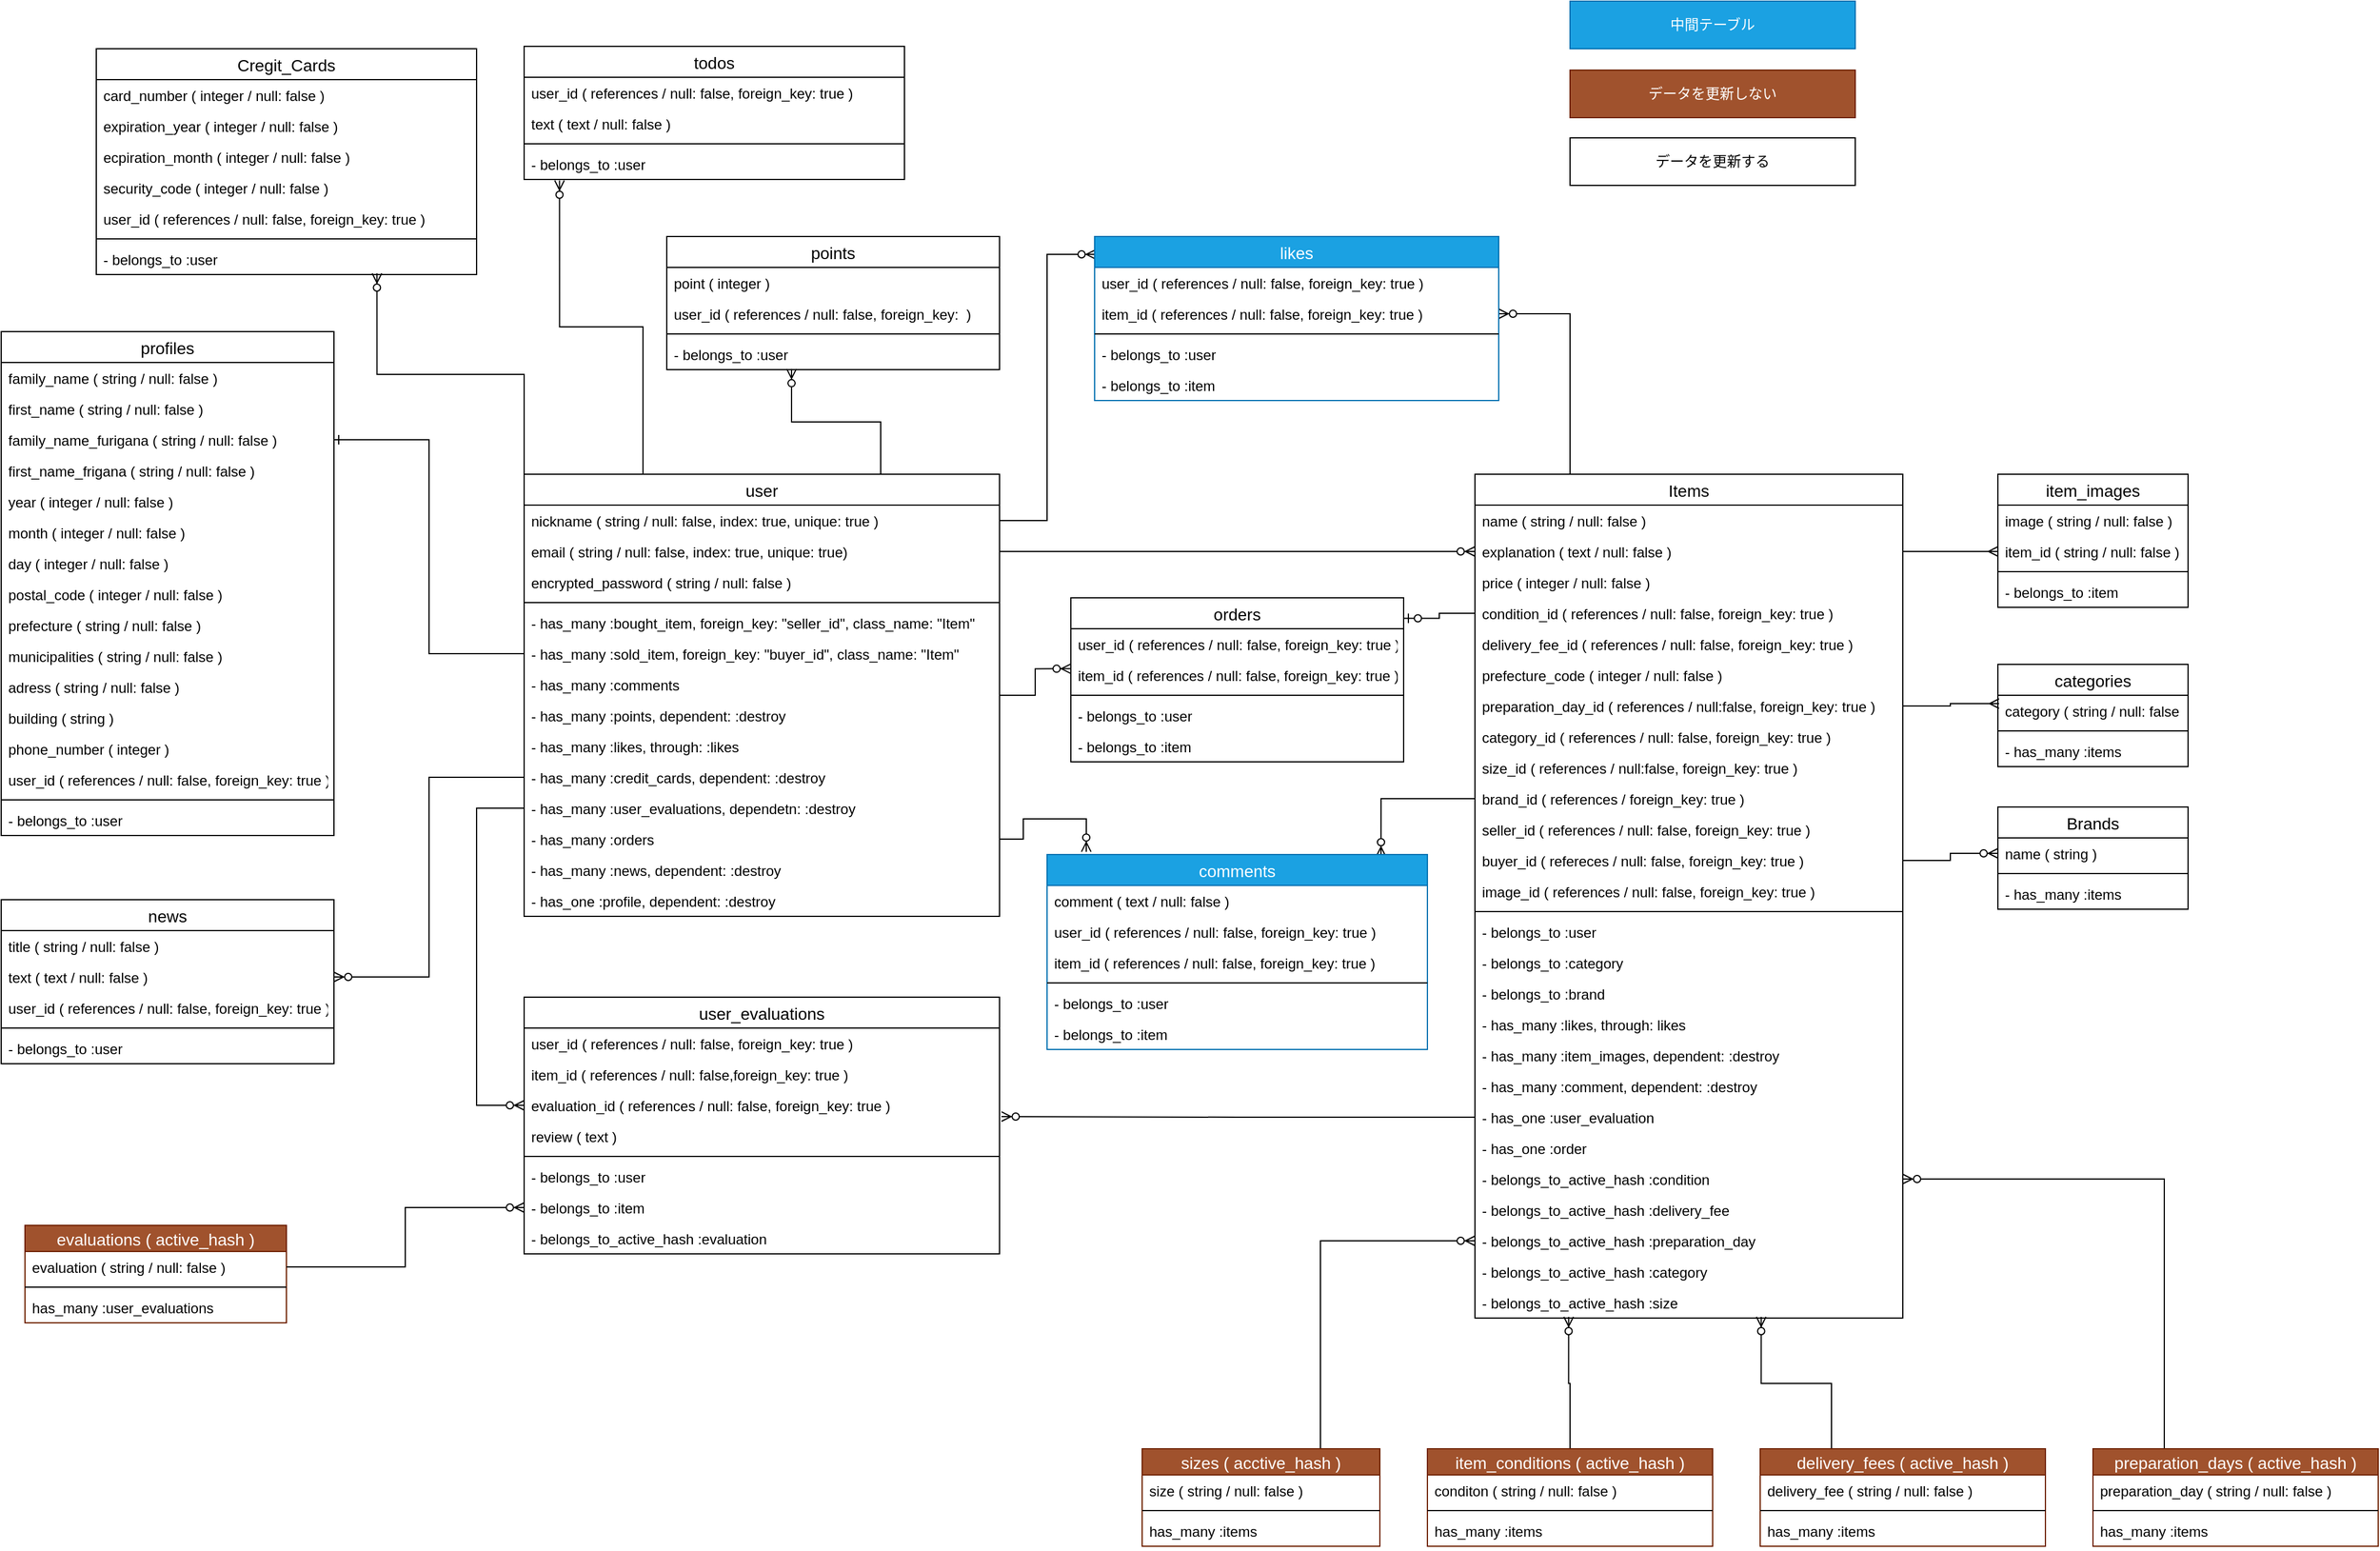 <mxfile version="13.6.0">
    <diagram id="6hGFLwfOUW9BJ-s0fimq" name="Page-1">
        <mxGraphModel dx="415" dy="515" grid="1" gridSize="10" guides="1" tooltips="1" connect="1" arrows="1" fold="1" page="1" pageScale="1" pageWidth="2336" pageHeight="1654" math="0" shadow="0">
            <root>
                <mxCell id="0"/>
                <mxCell id="1" parent="0"/>
                <mxCell id="382" style="edgeStyle=orthogonalEdgeStyle;rounded=0;orthogonalLoop=1;jettySize=auto;html=1;exitX=0.75;exitY=0;exitDx=0;exitDy=0;endArrow=ERzeroToMany;endFill=1;" parent="1" source="205" target="312" edge="1">
                    <mxGeometry relative="1" as="geometry">
                        <Array as="points">
                            <mxPoint x="1560" y="660"/>
                            <mxPoint x="1560" y="525"/>
                        </Array>
                    </mxGeometry>
                </mxCell>
                <mxCell id="372" style="edgeStyle=orthogonalEdgeStyle;rounded=0;orthogonalLoop=1;jettySize=auto;html=1;exitX=0.25;exitY=0;exitDx=0;exitDy=0;entryX=0.093;entryY=1.033;entryDx=0;entryDy=0;entryPerimeter=0;endArrow=ERzeroToMany;endFill=1;" parent="1" source="77" target="325" edge="1">
                    <mxGeometry relative="1" as="geometry"/>
                </mxCell>
                <mxCell id="374" style="edgeStyle=orthogonalEdgeStyle;rounded=0;orthogonalLoop=1;jettySize=auto;html=1;exitX=0.75;exitY=0;exitDx=0;exitDy=0;entryX=0.375;entryY=0.978;entryDx=0;entryDy=0;entryPerimeter=0;endArrow=ERzeroToMany;endFill=1;" parent="1" source="77" target="289" edge="1">
                    <mxGeometry relative="1" as="geometry"/>
                </mxCell>
                <mxCell id="376" style="edgeStyle=orthogonalEdgeStyle;rounded=0;orthogonalLoop=1;jettySize=auto;html=1;exitX=0;exitY=0;exitDx=0;exitDy=0;entryX=0.738;entryY=0.962;entryDx=0;entryDy=0;entryPerimeter=0;endArrow=ERzeroToMany;endFill=1;" parent="1" source="77" target="282" edge="1">
                    <mxGeometry relative="1" as="geometry"/>
                </mxCell>
                <mxCell id="387" style="edgeStyle=orthogonalEdgeStyle;rounded=0;orthogonalLoop=1;jettySize=auto;html=1;exitX=1;exitY=0.5;exitDx=0;exitDy=0;entryX=0;entryY=0.295;entryDx=0;entryDy=0;entryPerimeter=0;endArrow=ERzeroToMany;endFill=1;" parent="1" source="77" target="297" edge="1">
                    <mxGeometry relative="1" as="geometry"/>
                </mxCell>
                <mxCell id="368" style="edgeStyle=orthogonalEdgeStyle;rounded=0;orthogonalLoop=1;jettySize=auto;html=1;exitX=0;exitY=0.5;exitDx=0;exitDy=0;entryX=1;entryY=0.5;entryDx=0;entryDy=0;endArrow=ERone;endFill=0;" parent="1" source="249" target="269" edge="1">
                    <mxGeometry relative="1" as="geometry"/>
                </mxCell>
                <mxCell id="380" style="edgeStyle=orthogonalEdgeStyle;rounded=0;orthogonalLoop=1;jettySize=auto;html=1;exitX=1;exitY=0.5;exitDx=0;exitDy=0;entryX=0.003;entryY=0.109;entryDx=0;entryDy=0;entryPerimeter=0;endArrow=ERzeroToMany;endFill=1;" parent="1" source="243" target="172" edge="1">
                    <mxGeometry relative="1" as="geometry"/>
                </mxCell>
                <mxCell id="385" style="edgeStyle=orthogonalEdgeStyle;rounded=0;orthogonalLoop=1;jettySize=auto;html=1;exitX=1;exitY=0.5;exitDx=0;exitDy=0;entryX=0;entryY=0.5;entryDx=0;entryDy=0;endArrow=ERzeroToMany;endFill=1;" parent="1" source="244" target="339" edge="1">
                    <mxGeometry relative="1" as="geometry"/>
                </mxCell>
                <mxCell id="389" style="edgeStyle=orthogonalEdgeStyle;rounded=0;orthogonalLoop=1;jettySize=auto;html=1;exitX=0;exitY=0.5;exitDx=0;exitDy=0;entryX=1;entryY=0.125;entryDx=0;entryDy=0;entryPerimeter=0;endArrow=ERzeroToOne;endFill=1;" parent="1" source="346" target="139" edge="1">
                    <mxGeometry relative="1" as="geometry"/>
                </mxCell>
                <mxCell id="390" style="edgeStyle=orthogonalEdgeStyle;rounded=0;orthogonalLoop=1;jettySize=auto;html=1;exitX=1;exitY=0.5;exitDx=0;exitDy=0;entryX=0.103;entryY=-0.014;entryDx=0;entryDy=0;entryPerimeter=0;endArrow=ERzeroToMany;endFill=1;" parent="1" source="256" target="117" edge="1">
                    <mxGeometry relative="1" as="geometry">
                        <Array as="points">
                            <mxPoint x="1100" y="967"/>
                            <mxPoint x="1100" y="950"/>
                            <mxPoint x="1153" y="950"/>
                        </Array>
                    </mxGeometry>
                </mxCell>
                <mxCell id="393" style="edgeStyle=orthogonalEdgeStyle;rounded=0;orthogonalLoop=1;jettySize=auto;html=1;exitX=0;exitY=0.5;exitDx=0;exitDy=0;entryX=0.878;entryY=0.01;entryDx=0;entryDy=0;entryPerimeter=0;endArrow=ERzeroToMany;endFill=1;" parent="1" source="338" target="117" edge="1">
                    <mxGeometry relative="1" as="geometry"/>
                </mxCell>
                <mxCell id="394" style="edgeStyle=orthogonalEdgeStyle;rounded=0;orthogonalLoop=1;jettySize=auto;html=1;exitX=0;exitY=0.5;exitDx=0;exitDy=0;entryX=1.004;entryY=0.865;entryDx=0;entryDy=0;entryPerimeter=0;endArrow=ERzeroToMany;endFill=1;" parent="1" source="356" target="307" edge="1">
                    <mxGeometry relative="1" as="geometry"/>
                </mxCell>
                <mxCell id="395" style="edgeStyle=orthogonalEdgeStyle;rounded=0;orthogonalLoop=1;jettySize=auto;html=1;exitX=0;exitY=0.5;exitDx=0;exitDy=0;entryX=0;entryY=0.5;entryDx=0;entryDy=0;endArrow=ERzeroToMany;endFill=1;" parent="1" source="256" target="307" edge="1">
                    <mxGeometry relative="1" as="geometry">
                        <Array as="points">
                            <mxPoint x="640" y="941"/>
                            <mxPoint x="640" y="1191"/>
                        </Array>
                    </mxGeometry>
                </mxCell>
                <mxCell id="397" style="edgeStyle=orthogonalEdgeStyle;rounded=0;orthogonalLoop=1;jettySize=auto;html=1;exitX=0;exitY=0.5;exitDx=0;exitDy=0;entryX=1;entryY=0.5;entryDx=0;entryDy=0;endArrow=ERzeroToMany;endFill=1;" parent="1" source="253" target="320" edge="1">
                    <mxGeometry relative="1" as="geometry"/>
                </mxCell>
                <mxCell id="401" style="edgeStyle=orthogonalEdgeStyle;rounded=0;orthogonalLoop=1;jettySize=auto;html=1;exitX=1;exitY=0.5;exitDx=0;exitDy=0;entryX=0.006;entryY=0.269;entryDx=0;entryDy=0;entryPerimeter=0;endArrow=ERmany;endFill=0;" parent="1" source="340" target="299" edge="1">
                    <mxGeometry relative="1" as="geometry"/>
                </mxCell>
                <mxCell id="402" style="edgeStyle=orthogonalEdgeStyle;rounded=0;orthogonalLoop=1;jettySize=auto;html=1;exitX=1;exitY=0.5;exitDx=0;exitDy=0;entryX=0;entryY=0.5;entryDx=0;entryDy=0;endArrow=ERmany;endFill=0;" parent="1" source="339" target="329" edge="1">
                    <mxGeometry relative="1" as="geometry"/>
                </mxCell>
                <mxCell id="403" style="edgeStyle=orthogonalEdgeStyle;rounded=0;orthogonalLoop=1;jettySize=auto;html=1;exitX=1;exitY=0.5;exitDx=0;exitDy=0;entryX=0;entryY=0.5;entryDx=0;entryDy=0;endArrow=ERzeroToMany;endFill=1;" parent="1" source="341" target="315" edge="1">
                    <mxGeometry relative="1" as="geometry"/>
                </mxCell>
                <mxCell id="77" value="user" style="swimlane;fontStyle=0;childLayout=stackLayout;horizontal=1;startSize=26;horizontalStack=0;resizeParent=1;resizeParentMax=0;resizeLast=0;collapsible=1;marginBottom=0;align=center;fontSize=14;" parent="1" vertex="1">
                    <mxGeometry x="680" y="660" width="400" height="372" as="geometry"/>
                </mxCell>
                <mxCell id="243" value="nickname ( string / null: false, index: true, unique: true )" style="text;strokeColor=none;fillColor=none;spacingLeft=4;spacingRight=4;overflow=hidden;rotatable=0;points=[[0,0.5],[1,0.5]];portConstraint=eastwest;fontSize=12;" parent="77" vertex="1">
                    <mxGeometry y="26" width="400" height="26" as="geometry"/>
                </mxCell>
                <mxCell id="244" value="email ( string / null: false, index: true, unique: true)" style="text;strokeColor=none;fillColor=none;spacingLeft=4;spacingRight=4;overflow=hidden;rotatable=0;points=[[0,0.5],[1,0.5]];portConstraint=eastwest;fontSize=12;" parent="77" vertex="1">
                    <mxGeometry y="52" width="400" height="26" as="geometry"/>
                </mxCell>
                <mxCell id="245" value="encrypted_password ( string / null: false )" style="text;strokeColor=none;fillColor=none;spacingLeft=4;spacingRight=4;overflow=hidden;rotatable=0;points=[[0,0.5],[1,0.5]];portConstraint=eastwest;fontSize=12;" parent="77" vertex="1">
                    <mxGeometry y="78" width="400" height="26" as="geometry"/>
                </mxCell>
                <mxCell id="247" value="" style="line;strokeWidth=1;fillColor=none;align=left;verticalAlign=middle;spacingTop=-1;spacingLeft=3;spacingRight=3;rotatable=0;labelPosition=right;points=[];portConstraint=eastwest;fontSize=12;" parent="77" vertex="1">
                    <mxGeometry y="104" width="400" height="8" as="geometry"/>
                </mxCell>
                <mxCell id="248" value="- has_many :bought_item, foreign_key: &quot;seller_id&quot;, class_name: &quot;Item&quot;" style="text;strokeColor=none;fillColor=none;spacingLeft=4;spacingRight=4;overflow=hidden;rotatable=0;points=[[0,0.5],[1,0.5]];portConstraint=eastwest;fontSize=12;" parent="77" vertex="1">
                    <mxGeometry y="112" width="400" height="26" as="geometry"/>
                </mxCell>
                <mxCell id="249" value="- has_many :sold_item, foreign_key: &quot;buyer_id&quot;, class_name: &quot;Item&quot;" style="text;strokeColor=none;fillColor=none;spacingLeft=4;spacingRight=4;overflow=hidden;rotatable=0;points=[[0,0.5],[1,0.5]];portConstraint=eastwest;fontSize=12;" parent="77" vertex="1">
                    <mxGeometry y="138" width="400" height="26" as="geometry"/>
                </mxCell>
                <mxCell id="246" value="- has_many :comments" style="text;strokeColor=none;fillColor=none;spacingLeft=4;spacingRight=4;overflow=hidden;rotatable=0;points=[[0,0.5],[1,0.5]];portConstraint=eastwest;fontSize=12;" parent="77" vertex="1">
                    <mxGeometry y="164" width="400" height="26" as="geometry"/>
                </mxCell>
                <mxCell id="254" value="- has_many :points, dependent: :destroy" style="text;strokeColor=none;fillColor=none;spacingLeft=4;spacingRight=4;overflow=hidden;rotatable=0;points=[[0,0.5],[1,0.5]];portConstraint=eastwest;fontSize=12;" parent="77" vertex="1">
                    <mxGeometry y="190" width="400" height="26" as="geometry"/>
                </mxCell>
                <mxCell id="400" value="- has_many :likes, through: :likes&#10;" style="text;strokeColor=none;fillColor=none;spacingLeft=4;spacingRight=4;overflow=hidden;rotatable=0;points=[[0,0.5],[1,0.5]];portConstraint=eastwest;fontSize=12;" parent="77" vertex="1">
                    <mxGeometry y="216" width="400" height="26" as="geometry"/>
                </mxCell>
                <mxCell id="253" value="- has_many :credit_cards, dependent: :destroy" style="text;strokeColor=none;fillColor=none;spacingLeft=4;spacingRight=4;overflow=hidden;rotatable=0;points=[[0,0.5],[1,0.5]];portConstraint=eastwest;fontSize=12;" parent="77" vertex="1">
                    <mxGeometry y="242" width="400" height="26" as="geometry"/>
                </mxCell>
                <mxCell id="252" value="- has_many :user_evaluations, dependetn: :destroy" style="text;strokeColor=none;fillColor=none;spacingLeft=4;spacingRight=4;overflow=hidden;rotatable=0;points=[[0,0.5],[1,0.5]];portConstraint=eastwest;fontSize=12;" parent="77" vertex="1">
                    <mxGeometry y="268" width="400" height="26" as="geometry"/>
                </mxCell>
                <mxCell id="256" value="- has_many :orders" style="text;strokeColor=none;fillColor=none;spacingLeft=4;spacingRight=4;overflow=hidden;rotatable=0;points=[[0,0.5],[1,0.5]];portConstraint=eastwest;fontSize=12;" parent="77" vertex="1">
                    <mxGeometry y="294" width="400" height="26" as="geometry"/>
                </mxCell>
                <mxCell id="255" value="- has_many :news, dependent: :destroy" style="text;strokeColor=none;fillColor=none;spacingLeft=4;spacingRight=4;overflow=hidden;rotatable=0;points=[[0,0.5],[1,0.5]];portConstraint=eastwest;fontSize=12;" parent="77" vertex="1">
                    <mxGeometry y="320" width="400" height="26" as="geometry"/>
                </mxCell>
                <mxCell id="399" value="- has_one :profile, dependent: :destroy" style="text;strokeColor=none;fillColor=none;spacingLeft=4;spacingRight=4;overflow=hidden;rotatable=0;points=[[0,0.5],[1,0.5]];portConstraint=eastwest;fontSize=12;" parent="77" vertex="1">
                    <mxGeometry y="346" width="400" height="26" as="geometry"/>
                </mxCell>
                <mxCell id="128" value="points" style="swimlane;fontStyle=0;childLayout=stackLayout;horizontal=1;startSize=26;horizontalStack=0;resizeParent=1;resizeParentMax=0;resizeLast=0;collapsible=1;marginBottom=0;align=center;fontSize=14;" parent="1" vertex="1">
                    <mxGeometry x="800" y="460" width="280" height="112" as="geometry"/>
                </mxCell>
                <mxCell id="290" value="point ( integer )" style="text;strokeColor=none;fillColor=none;spacingLeft=4;spacingRight=4;overflow=hidden;rotatable=0;points=[[0,0.5],[1,0.5]];portConstraint=eastwest;fontSize=12;" parent="128" vertex="1">
                    <mxGeometry y="26" width="280" height="26" as="geometry"/>
                </mxCell>
                <mxCell id="291" value="user_id ( references / null: false, foreign_key:  )" style="text;strokeColor=none;fillColor=none;spacingLeft=4;spacingRight=4;overflow=hidden;rotatable=0;points=[[0,0.5],[1,0.5]];portConstraint=eastwest;fontSize=12;" parent="128" vertex="1">
                    <mxGeometry y="52" width="280" height="26" as="geometry"/>
                </mxCell>
                <mxCell id="292" value="" style="line;strokeWidth=1;fillColor=none;align=left;verticalAlign=middle;spacingTop=-1;spacingLeft=3;spacingRight=3;rotatable=0;labelPosition=right;points=[];portConstraint=eastwest;fontSize=12;" parent="128" vertex="1">
                    <mxGeometry y="78" width="280" height="8" as="geometry"/>
                </mxCell>
                <mxCell id="289" value="- belongs_to :user" style="text;strokeColor=none;fillColor=none;spacingLeft=4;spacingRight=4;overflow=hidden;rotatable=0;points=[[0,0.5],[1,0.5]];portConstraint=eastwest;fontSize=12;" parent="128" vertex="1">
                    <mxGeometry y="86" width="280" height="26" as="geometry"/>
                </mxCell>
                <mxCell id="216" value="todos" style="swimlane;fontStyle=0;childLayout=stackLayout;horizontal=1;startSize=26;horizontalStack=0;resizeParent=1;resizeParentMax=0;resizeLast=0;collapsible=1;marginBottom=0;align=center;fontSize=14;" parent="1" vertex="1">
                    <mxGeometry x="680" y="300" width="320" height="112" as="geometry"/>
                </mxCell>
                <mxCell id="323" value="user_id ( references / null: false, foreign_key: true )" style="text;strokeColor=none;fillColor=none;spacingLeft=4;spacingRight=4;overflow=hidden;rotatable=0;points=[[0,0.5],[1,0.5]];portConstraint=eastwest;fontSize=12;" parent="216" vertex="1">
                    <mxGeometry y="26" width="320" height="26" as="geometry"/>
                </mxCell>
                <mxCell id="324" value="text ( text / null: false )" style="text;strokeColor=none;fillColor=none;spacingLeft=4;spacingRight=4;overflow=hidden;rotatable=0;points=[[0,0.5],[1,0.5]];portConstraint=eastwest;fontSize=12;" parent="216" vertex="1">
                    <mxGeometry y="52" width="320" height="26" as="geometry"/>
                </mxCell>
                <mxCell id="326" value="" style="line;strokeWidth=1;fillColor=none;align=left;verticalAlign=middle;spacingTop=-1;spacingLeft=3;spacingRight=3;rotatable=0;labelPosition=right;points=[];portConstraint=eastwest;fontSize=12;" parent="216" vertex="1">
                    <mxGeometry y="78" width="320" height="8" as="geometry"/>
                </mxCell>
                <mxCell id="325" value="- belongs_to :user" style="text;strokeColor=none;fillColor=none;spacingLeft=4;spacingRight=4;overflow=hidden;rotatable=0;points=[[0,0.5],[1,0.5]];portConstraint=eastwest;fontSize=12;" parent="216" vertex="1">
                    <mxGeometry y="86" width="320" height="26" as="geometry"/>
                </mxCell>
                <mxCell id="106" value="Cregit_Cards" style="swimlane;fontStyle=0;childLayout=stackLayout;horizontal=1;startSize=26;horizontalStack=0;resizeParent=1;resizeParentMax=0;resizeLast=0;collapsible=1;marginBottom=0;align=center;fontSize=14;" parent="1" vertex="1">
                    <mxGeometry x="320" y="302" width="320" height="190" as="geometry"/>
                </mxCell>
                <mxCell id="279" value="card_number ( integer / null: false )" style="text;strokeColor=none;fillColor=none;spacingLeft=4;spacingRight=4;overflow=hidden;rotatable=0;points=[[0,0.5],[1,0.5]];portConstraint=eastwest;fontSize=12;" parent="106" vertex="1">
                    <mxGeometry y="26" width="320" height="26" as="geometry"/>
                </mxCell>
                <mxCell id="277" value="expiration_year ( integer / null: false )" style="text;strokeColor=none;fillColor=none;spacingLeft=4;spacingRight=4;overflow=hidden;rotatable=0;points=[[0,0.5],[1,0.5]];portConstraint=eastwest;fontSize=12;" parent="106" vertex="1">
                    <mxGeometry y="52" width="320" height="26" as="geometry"/>
                </mxCell>
                <mxCell id="280" value="ecpiration_month ( integer / null: false )" style="text;strokeColor=none;fillColor=none;spacingLeft=4;spacingRight=4;overflow=hidden;rotatable=0;points=[[0,0.5],[1,0.5]];portConstraint=eastwest;fontSize=12;" parent="106" vertex="1">
                    <mxGeometry y="78" width="320" height="26" as="geometry"/>
                </mxCell>
                <mxCell id="278" value="security_code ( integer / null: false )" style="text;strokeColor=none;fillColor=none;spacingLeft=4;spacingRight=4;overflow=hidden;rotatable=0;points=[[0,0.5],[1,0.5]];portConstraint=eastwest;fontSize=12;" parent="106" vertex="1">
                    <mxGeometry y="104" width="320" height="26" as="geometry"/>
                </mxCell>
                <mxCell id="276" value="user_id ( references / null: false, foreign_key: true )" style="text;strokeColor=none;fillColor=none;spacingLeft=4;spacingRight=4;overflow=hidden;rotatable=0;points=[[0,0.5],[1,0.5]];portConstraint=eastwest;fontSize=12;" parent="106" vertex="1">
                    <mxGeometry y="130" width="320" height="26" as="geometry"/>
                </mxCell>
                <mxCell id="281" value="" style="line;strokeWidth=1;fillColor=none;align=left;verticalAlign=middle;spacingTop=-1;spacingLeft=3;spacingRight=3;rotatable=0;labelPosition=right;points=[];portConstraint=eastwest;fontSize=12;" parent="106" vertex="1">
                    <mxGeometry y="156" width="320" height="8" as="geometry"/>
                </mxCell>
                <mxCell id="282" value="- belongs_to :user" style="text;strokeColor=none;fillColor=none;spacingLeft=4;spacingRight=4;overflow=hidden;rotatable=0;points=[[0,0.5],[1,0.5]];portConstraint=eastwest;fontSize=12;" parent="106" vertex="1">
                    <mxGeometry y="164" width="320" height="26" as="geometry"/>
                </mxCell>
                <mxCell id="172" value="likes" style="swimlane;fontStyle=0;childLayout=stackLayout;horizontal=1;startSize=26;horizontalStack=0;resizeParent=1;resizeParentMax=0;resizeLast=0;collapsible=1;marginBottom=0;align=center;fontSize=14;fillColor=#1ba1e2;strokeColor=#006EAF;fontColor=#ffffff;" parent="1" vertex="1">
                    <mxGeometry x="1160" y="460" width="340" height="138" as="geometry"/>
                </mxCell>
                <mxCell id="310" value="user_id ( references / null: false, foreign_key: true )" style="text;strokeColor=none;fillColor=none;spacingLeft=4;spacingRight=4;overflow=hidden;rotatable=0;points=[[0,0.5],[1,0.5]];portConstraint=eastwest;fontSize=12;" parent="172" vertex="1">
                    <mxGeometry y="26" width="340" height="26" as="geometry"/>
                </mxCell>
                <mxCell id="312" value="item_id ( references / null: false, foreign_key: true )" style="text;strokeColor=none;fillColor=none;spacingLeft=4;spacingRight=4;overflow=hidden;rotatable=0;points=[[0,0.5],[1,0.5]];portConstraint=eastwest;fontSize=12;" parent="172" vertex="1">
                    <mxGeometry y="52" width="340" height="26" as="geometry"/>
                </mxCell>
                <mxCell id="314" value="" style="line;strokeWidth=1;fillColor=none;align=left;verticalAlign=middle;spacingTop=-1;spacingLeft=3;spacingRight=3;rotatable=0;labelPosition=right;points=[];portConstraint=eastwest;fontSize=12;" parent="172" vertex="1">
                    <mxGeometry y="78" width="340" height="8" as="geometry"/>
                </mxCell>
                <mxCell id="313" value="- belongs_to :user" style="text;strokeColor=none;fillColor=none;spacingLeft=4;spacingRight=4;overflow=hidden;rotatable=0;points=[[0,0.5],[1,0.5]];portConstraint=eastwest;fontSize=12;" parent="172" vertex="1">
                    <mxGeometry y="86" width="340" height="26" as="geometry"/>
                </mxCell>
                <mxCell id="311" value="- belongs_to :item" style="text;strokeColor=none;fillColor=none;spacingLeft=4;spacingRight=4;overflow=hidden;rotatable=0;points=[[0,0.5],[1,0.5]];portConstraint=eastwest;fontSize=12;" parent="172" vertex="1">
                    <mxGeometry y="112" width="340" height="26" as="geometry"/>
                </mxCell>
                <mxCell id="95" value="profiles" style="swimlane;fontStyle=0;childLayout=stackLayout;horizontal=1;startSize=26;horizontalStack=0;resizeParent=1;resizeParentMax=0;resizeLast=0;collapsible=1;marginBottom=0;align=center;fontSize=14;" parent="1" vertex="1">
                    <mxGeometry x="240" y="540" width="280" height="424" as="geometry"/>
                </mxCell>
                <mxCell id="263" value="family_name ( string / null: false )" style="text;strokeColor=none;fillColor=none;spacingLeft=4;spacingRight=4;overflow=hidden;rotatable=0;points=[[0,0.5],[1,0.5]];portConstraint=eastwest;fontSize=12;" parent="95" vertex="1">
                    <mxGeometry y="26" width="280" height="26" as="geometry"/>
                </mxCell>
                <mxCell id="270" value="first_name ( string / null: false )" style="text;strokeColor=none;fillColor=none;spacingLeft=4;spacingRight=4;overflow=hidden;rotatable=0;points=[[0,0.5],[1,0.5]];portConstraint=eastwest;fontSize=12;" parent="95" vertex="1">
                    <mxGeometry y="52" width="280" height="26" as="geometry"/>
                </mxCell>
                <mxCell id="269" value="family_name_furigana ( string / null: false )" style="text;strokeColor=none;fillColor=none;spacingLeft=4;spacingRight=4;overflow=hidden;rotatable=0;points=[[0,0.5],[1,0.5]];portConstraint=eastwest;fontSize=12;" parent="95" vertex="1">
                    <mxGeometry y="78" width="280" height="26" as="geometry"/>
                </mxCell>
                <mxCell id="268" value="first_name_frigana ( string / null: false )" style="text;strokeColor=none;fillColor=none;spacingLeft=4;spacingRight=4;overflow=hidden;rotatable=0;points=[[0,0.5],[1,0.5]];portConstraint=eastwest;fontSize=12;" parent="95" vertex="1">
                    <mxGeometry y="104" width="280" height="26" as="geometry"/>
                </mxCell>
                <mxCell id="267" value="year ( integer / null: false )" style="text;strokeColor=none;fillColor=none;spacingLeft=4;spacingRight=4;overflow=hidden;rotatable=0;points=[[0,0.5],[1,0.5]];portConstraint=eastwest;fontSize=12;" parent="95" vertex="1">
                    <mxGeometry y="130" width="280" height="26" as="geometry"/>
                </mxCell>
                <mxCell id="266" value="month ( integer / null: false )" style="text;strokeColor=none;fillColor=none;spacingLeft=4;spacingRight=4;overflow=hidden;rotatable=0;points=[[0,0.5],[1,0.5]];portConstraint=eastwest;fontSize=12;" parent="95" vertex="1">
                    <mxGeometry y="156" width="280" height="26" as="geometry"/>
                </mxCell>
                <mxCell id="265" value="day ( integer / null: false )" style="text;strokeColor=none;fillColor=none;spacingLeft=4;spacingRight=4;overflow=hidden;rotatable=0;points=[[0,0.5],[1,0.5]];portConstraint=eastwest;fontSize=12;" parent="95" vertex="1">
                    <mxGeometry y="182" width="280" height="26" as="geometry"/>
                </mxCell>
                <mxCell id="264" value="postal_code ( integer / null: false )" style="text;strokeColor=none;fillColor=none;spacingLeft=4;spacingRight=4;overflow=hidden;rotatable=0;points=[[0,0.5],[1,0.5]];portConstraint=eastwest;fontSize=12;" parent="95" vertex="1">
                    <mxGeometry y="208" width="280" height="26" as="geometry"/>
                </mxCell>
                <mxCell id="262" value="prefecture ( string / null: false )" style="text;strokeColor=none;fillColor=none;spacingLeft=4;spacingRight=4;overflow=hidden;rotatable=0;points=[[0,0.5],[1,0.5]];portConstraint=eastwest;fontSize=12;" parent="95" vertex="1">
                    <mxGeometry y="234" width="280" height="26" as="geometry"/>
                </mxCell>
                <mxCell id="261" value="municipalities ( string / null: false )" style="text;strokeColor=none;fillColor=none;spacingLeft=4;spacingRight=4;overflow=hidden;rotatable=0;points=[[0,0.5],[1,0.5]];portConstraint=eastwest;fontSize=12;" parent="95" vertex="1">
                    <mxGeometry y="260" width="280" height="26" as="geometry"/>
                </mxCell>
                <mxCell id="260" value="adress ( string / null: false )" style="text;strokeColor=none;fillColor=none;spacingLeft=4;spacingRight=4;overflow=hidden;rotatable=0;points=[[0,0.5],[1,0.5]];portConstraint=eastwest;fontSize=12;" parent="95" vertex="1">
                    <mxGeometry y="286" width="280" height="26" as="geometry"/>
                </mxCell>
                <mxCell id="259" value="building ( string )" style="text;strokeColor=none;fillColor=none;spacingLeft=4;spacingRight=4;overflow=hidden;rotatable=0;points=[[0,0.5],[1,0.5]];portConstraint=eastwest;fontSize=12;" parent="95" vertex="1">
                    <mxGeometry y="312" width="280" height="26" as="geometry"/>
                </mxCell>
                <mxCell id="258" value="phone_number ( integer )" style="text;strokeColor=none;fillColor=none;spacingLeft=4;spacingRight=4;overflow=hidden;rotatable=0;points=[[0,0.5],[1,0.5]];portConstraint=eastwest;fontSize=12;" parent="95" vertex="1">
                    <mxGeometry y="338" width="280" height="26" as="geometry"/>
                </mxCell>
                <mxCell id="271" value="user_id ( references / null: false, foreign_key: true )" style="text;strokeColor=none;fillColor=none;spacingLeft=4;spacingRight=4;overflow=hidden;rotatable=0;points=[[0,0.5],[1,0.5]];portConstraint=eastwest;fontSize=12;" parent="95" vertex="1">
                    <mxGeometry y="364" width="280" height="26" as="geometry"/>
                </mxCell>
                <mxCell id="273" value="" style="line;strokeWidth=1;fillColor=none;align=left;verticalAlign=middle;spacingTop=-1;spacingLeft=3;spacingRight=3;rotatable=0;labelPosition=right;points=[];portConstraint=eastwest;fontSize=12;" parent="95" vertex="1">
                    <mxGeometry y="390" width="280" height="8" as="geometry"/>
                </mxCell>
                <mxCell id="274" value="- belongs_to :user" style="text;strokeColor=none;fillColor=none;spacingLeft=4;spacingRight=4;overflow=hidden;rotatable=0;points=[[0,0.5],[1,0.5]];portConstraint=eastwest;fontSize=12;" parent="95" vertex="1">
                    <mxGeometry y="398" width="280" height="26" as="geometry"/>
                </mxCell>
                <mxCell id="227" value="item_images" style="swimlane;fontStyle=0;childLayout=stackLayout;horizontal=1;startSize=26;horizontalStack=0;resizeParent=1;resizeParentMax=0;resizeLast=0;collapsible=1;marginBottom=0;align=center;fontSize=14;" parent="1" vertex="1">
                    <mxGeometry x="1920" y="660" width="160" height="112" as="geometry"/>
                </mxCell>
                <mxCell id="328" value="image ( string / null: false )" style="text;strokeColor=none;fillColor=none;spacingLeft=4;spacingRight=4;overflow=hidden;rotatable=0;points=[[0,0.5],[1,0.5]];portConstraint=eastwest;fontSize=12;" parent="227" vertex="1">
                    <mxGeometry y="26" width="160" height="26" as="geometry"/>
                </mxCell>
                <mxCell id="329" value="item_id ( string / null: false )" style="text;strokeColor=none;fillColor=none;spacingLeft=4;spacingRight=4;overflow=hidden;rotatable=0;points=[[0,0.5],[1,0.5]];portConstraint=eastwest;fontSize=12;" parent="227" vertex="1">
                    <mxGeometry y="52" width="160" height="26" as="geometry"/>
                </mxCell>
                <mxCell id="330" value="" style="line;strokeWidth=1;fillColor=none;align=left;verticalAlign=middle;spacingTop=-1;spacingLeft=3;spacingRight=3;rotatable=0;labelPosition=right;points=[];portConstraint=eastwest;fontSize=12;" parent="227" vertex="1">
                    <mxGeometry y="78" width="160" height="8" as="geometry"/>
                </mxCell>
                <mxCell id="327" value="- belongs_to :item" style="text;strokeColor=none;fillColor=none;spacingLeft=4;spacingRight=4;overflow=hidden;rotatable=0;points=[[0,0.5],[1,0.5]];portConstraint=eastwest;fontSize=12;" parent="227" vertex="1">
                    <mxGeometry y="86" width="160" height="26" as="geometry"/>
                </mxCell>
                <mxCell id="205" value="Items" style="swimlane;fontStyle=0;childLayout=stackLayout;horizontal=1;startSize=26;horizontalStack=0;resizeParent=1;resizeParentMax=0;resizeLast=0;collapsible=1;marginBottom=0;align=center;fontSize=14;swimlaneFillColor=none;" parent="1" vertex="1">
                    <mxGeometry x="1480" y="660" width="360" height="710" as="geometry"/>
                </mxCell>
                <mxCell id="331" value="name ( string / null: false )" style="text;strokeColor=none;fillColor=none;spacingLeft=4;spacingRight=4;overflow=hidden;rotatable=0;points=[[0,0.5],[1,0.5]];portConstraint=eastwest;fontSize=12;" parent="205" vertex="1">
                    <mxGeometry y="26" width="360" height="26" as="geometry"/>
                </mxCell>
                <mxCell id="339" value="explanation ( text / null: false )" style="text;strokeColor=none;fillColor=none;spacingLeft=4;spacingRight=4;overflow=hidden;rotatable=0;points=[[0,0.5],[1,0.5]];portConstraint=eastwest;fontSize=12;" parent="205" vertex="1">
                    <mxGeometry y="52" width="360" height="26" as="geometry"/>
                </mxCell>
                <mxCell id="342" value="price ( integer / null: false )" style="text;strokeColor=none;fillColor=none;spacingLeft=4;spacingRight=4;overflow=hidden;rotatable=0;points=[[0,0.5],[1,0.5]];portConstraint=eastwest;fontSize=12;" parent="205" vertex="1">
                    <mxGeometry y="78" width="360" height="26" as="geometry"/>
                </mxCell>
                <mxCell id="346" value="condition_id ( references / null: false, foreign_key: true )" style="text;strokeColor=none;fillColor=none;spacingLeft=4;spacingRight=4;overflow=hidden;rotatable=0;points=[[0,0.5],[1,0.5]];portConstraint=eastwest;fontSize=12;" parent="205" vertex="1">
                    <mxGeometry y="104" width="360" height="26" as="geometry"/>
                </mxCell>
                <mxCell id="337" value="delivery_fee_id ( references / null: false, foreign_key: true )" style="text;strokeColor=none;fillColor=none;spacingLeft=4;spacingRight=4;overflow=hidden;rotatable=0;points=[[0,0.5],[1,0.5]];portConstraint=eastwest;fontSize=12;" parent="205" vertex="1">
                    <mxGeometry y="130" width="360" height="26" as="geometry"/>
                </mxCell>
                <mxCell id="345" value="prefecture_code ( integer / null: false )" style="text;strokeColor=none;fillColor=none;spacingLeft=4;spacingRight=4;overflow=hidden;rotatable=0;points=[[0,0.5],[1,0.5]];portConstraint=eastwest;fontSize=12;" parent="205" vertex="1">
                    <mxGeometry y="156" width="360" height="26" as="geometry"/>
                </mxCell>
                <mxCell id="340" value="preparation_day_id ( references / null:false, foreign_key: true )" style="text;strokeColor=none;fillColor=none;spacingLeft=4;spacingRight=4;overflow=hidden;rotatable=0;points=[[0,0.5],[1,0.5]];portConstraint=eastwest;fontSize=12;" parent="205" vertex="1">
                    <mxGeometry y="182" width="360" height="26" as="geometry"/>
                </mxCell>
                <mxCell id="344" value="category_id ( references / null: false, foreign_key: true )" style="text;strokeColor=none;fillColor=none;spacingLeft=4;spacingRight=4;overflow=hidden;rotatable=0;points=[[0,0.5],[1,0.5]];portConstraint=eastwest;fontSize=12;" parent="205" vertex="1">
                    <mxGeometry y="208" width="360" height="26" as="geometry"/>
                </mxCell>
                <mxCell id="343" value="size_id ( references / null:false, foreign_key: true )" style="text;strokeColor=none;fillColor=none;spacingLeft=4;spacingRight=4;overflow=hidden;rotatable=0;points=[[0,0.5],[1,0.5]];portConstraint=eastwest;fontSize=12;" parent="205" vertex="1">
                    <mxGeometry y="234" width="360" height="26" as="geometry"/>
                </mxCell>
                <mxCell id="338" value="brand_id ( references / foreign_key: true )" style="text;strokeColor=none;fillColor=none;spacingLeft=4;spacingRight=4;overflow=hidden;rotatable=0;points=[[0,0.5],[1,0.5]];portConstraint=eastwest;fontSize=12;" parent="205" vertex="1">
                    <mxGeometry y="260" width="360" height="26" as="geometry"/>
                </mxCell>
                <mxCell id="335" value="seller_id ( references / null: false, foreign_key: true )" style="text;strokeColor=none;fillColor=none;spacingLeft=4;spacingRight=4;overflow=hidden;rotatable=0;points=[[0,0.5],[1,0.5]];portConstraint=eastwest;fontSize=12;" parent="205" vertex="1">
                    <mxGeometry y="286" width="360" height="26" as="geometry"/>
                </mxCell>
                <mxCell id="341" value="buyer_id ( refereces / null: false, foreign_key: true )" style="text;strokeColor=none;fillColor=none;spacingLeft=4;spacingRight=4;overflow=hidden;rotatable=0;points=[[0,0.5],[1,0.5]];portConstraint=eastwest;fontSize=12;" parent="205" vertex="1">
                    <mxGeometry y="312" width="360" height="26" as="geometry"/>
                </mxCell>
                <mxCell id="333" value="image_id ( references / null: false, foreign_key: true )" style="text;strokeColor=none;fillColor=none;spacingLeft=4;spacingRight=4;overflow=hidden;rotatable=0;points=[[0,0.5],[1,0.5]];portConstraint=eastwest;fontSize=12;" parent="205" vertex="1">
                    <mxGeometry y="338" width="360" height="26" as="geometry"/>
                </mxCell>
                <mxCell id="347" value="" style="line;strokeWidth=1;fillColor=none;align=left;verticalAlign=middle;spacingTop=-1;spacingLeft=3;spacingRight=3;rotatable=0;labelPosition=right;points=[];portConstraint=eastwest;fontSize=12;" parent="205" vertex="1">
                    <mxGeometry y="364" width="360" height="8" as="geometry"/>
                </mxCell>
                <mxCell id="336" value="- belongs_to :user" style="text;strokeColor=none;fillColor=none;spacingLeft=4;spacingRight=4;overflow=hidden;rotatable=0;points=[[0,0.5],[1,0.5]];portConstraint=eastwest;fontSize=12;" parent="205" vertex="1">
                    <mxGeometry y="372" width="360" height="26" as="geometry"/>
                </mxCell>
                <mxCell id="352" value="- belongs_to :category" style="text;strokeColor=none;fillColor=none;spacingLeft=4;spacingRight=4;overflow=hidden;rotatable=0;points=[[0,0.5],[1,0.5]];portConstraint=eastwest;fontSize=12;" parent="205" vertex="1">
                    <mxGeometry y="398" width="360" height="26" as="geometry"/>
                </mxCell>
                <mxCell id="354" value="- belongs_to :brand" style="text;strokeColor=none;fillColor=none;spacingLeft=4;spacingRight=4;overflow=hidden;rotatable=0;points=[[0,0.5],[1,0.5]];portConstraint=eastwest;fontSize=12;" parent="205" vertex="1">
                    <mxGeometry y="424" width="360" height="26" as="geometry"/>
                </mxCell>
                <mxCell id="353" value="- has_many :likes, through: likes" style="text;strokeColor=none;fillColor=none;spacingLeft=4;spacingRight=4;overflow=hidden;rotatable=0;points=[[0,0.5],[1,0.5]];portConstraint=eastwest;fontSize=12;" parent="205" vertex="1">
                    <mxGeometry y="450" width="360" height="26" as="geometry"/>
                </mxCell>
                <mxCell id="351" value="- has_many :item_images, dependent: :destroy" style="text;strokeColor=none;fillColor=none;spacingLeft=4;spacingRight=4;overflow=hidden;rotatable=0;points=[[0,0.5],[1,0.5]];portConstraint=eastwest;fontSize=12;" parent="205" vertex="1">
                    <mxGeometry y="476" width="360" height="26" as="geometry"/>
                </mxCell>
                <mxCell id="355" value="- has_many :comment, dependent: :destroy" style="text;strokeColor=none;fillColor=none;spacingLeft=4;spacingRight=4;overflow=hidden;rotatable=0;points=[[0,0.5],[1,0.5]];portConstraint=eastwest;fontSize=12;" parent="205" vertex="1">
                    <mxGeometry y="502" width="360" height="26" as="geometry"/>
                </mxCell>
                <mxCell id="356" value="- has_one :user_evaluation" style="text;strokeColor=none;fillColor=none;spacingLeft=4;spacingRight=4;overflow=hidden;rotatable=0;points=[[0,0.5],[1,0.5]];portConstraint=eastwest;fontSize=12;" parent="205" vertex="1">
                    <mxGeometry y="528" width="360" height="26" as="geometry"/>
                </mxCell>
                <mxCell id="404" value="- has_one :order" style="text;strokeColor=none;fillColor=none;spacingLeft=4;spacingRight=4;overflow=hidden;rotatable=0;points=[[0,0.5],[1,0.5]];portConstraint=eastwest;fontSize=12;" parent="205" vertex="1">
                    <mxGeometry y="554" width="360" height="26" as="geometry"/>
                </mxCell>
                <mxCell id="332" value="- belongs_to_active_hash :condition " style="text;strokeColor=none;fillColor=none;spacingLeft=4;spacingRight=4;overflow=hidden;rotatable=0;points=[[0,0.5],[1,0.5]];portConstraint=eastwest;fontSize=12;" parent="205" vertex="1">
                    <mxGeometry y="580" width="360" height="26" as="geometry"/>
                </mxCell>
                <mxCell id="358" value="- belongs_to_active_hash :delivery_fee" style="text;strokeColor=none;fillColor=none;spacingLeft=4;spacingRight=4;overflow=hidden;rotatable=0;points=[[0,0.5],[1,0.5]];portConstraint=eastwest;fontSize=12;" parent="205" vertex="1">
                    <mxGeometry y="606" width="360" height="26" as="geometry"/>
                </mxCell>
                <mxCell id="360" value="- belongs_to_active_hash :preparation_day" style="text;strokeColor=none;fillColor=none;spacingLeft=4;spacingRight=4;overflow=hidden;rotatable=0;points=[[0,0.5],[1,0.5]];portConstraint=eastwest;fontSize=12;" parent="205" vertex="1">
                    <mxGeometry y="632" width="360" height="26" as="geometry"/>
                </mxCell>
                <mxCell id="359" value="- belongs_to_active_hash :category" style="text;strokeColor=none;fillColor=none;spacingLeft=4;spacingRight=4;overflow=hidden;rotatable=0;points=[[0,0.5],[1,0.5]];portConstraint=eastwest;fontSize=12;" parent="205" vertex="1">
                    <mxGeometry y="658" width="360" height="26" as="geometry"/>
                </mxCell>
                <mxCell id="357" value="- belongs_to_active_hash :size" style="text;strokeColor=none;fillColor=none;spacingLeft=4;spacingRight=4;overflow=hidden;rotatable=0;points=[[0,0.5],[1,0.5]];portConstraint=eastwest;fontSize=12;" parent="205" vertex="1">
                    <mxGeometry y="684" width="360" height="26" as="geometry"/>
                </mxCell>
                <mxCell id="161" value="user_evaluations" style="swimlane;fontStyle=0;childLayout=stackLayout;horizontal=1;startSize=26;horizontalStack=0;resizeParent=1;resizeParentMax=0;resizeLast=0;collapsible=1;marginBottom=0;align=center;fontSize=14;" parent="1" vertex="1">
                    <mxGeometry x="680" y="1100" width="400" height="216" as="geometry"/>
                </mxCell>
                <mxCell id="302" value="user_id ( references / null: false, foreign_key: true )" style="text;strokeColor=none;fillColor=none;spacingLeft=4;spacingRight=4;overflow=hidden;rotatable=0;points=[[0,0.5],[1,0.5]];portConstraint=eastwest;fontSize=12;" parent="161" vertex="1">
                    <mxGeometry y="26" width="400" height="26" as="geometry"/>
                </mxCell>
                <mxCell id="303" value="item_id ( references / null: false,foreign_key: true )" style="text;strokeColor=none;fillColor=none;spacingLeft=4;spacingRight=4;overflow=hidden;rotatable=0;points=[[0,0.5],[1,0.5]];portConstraint=eastwest;fontSize=12;" parent="161" vertex="1">
                    <mxGeometry y="52" width="400" height="26" as="geometry"/>
                </mxCell>
                <mxCell id="307" value="evaluation_id ( references / null: false, foreign_key: true )" style="text;strokeColor=none;fillColor=none;spacingLeft=4;spacingRight=4;overflow=hidden;rotatable=0;points=[[0,0.5],[1,0.5]];portConstraint=eastwest;fontSize=12;" parent="161" vertex="1">
                    <mxGeometry y="78" width="400" height="26" as="geometry"/>
                </mxCell>
                <mxCell id="308" value="review ( text )" style="text;strokeColor=none;fillColor=none;spacingLeft=4;spacingRight=4;overflow=hidden;rotatable=0;points=[[0,0.5],[1,0.5]];portConstraint=eastwest;fontSize=12;" parent="161" vertex="1">
                    <mxGeometry y="104" width="400" height="26" as="geometry"/>
                </mxCell>
                <mxCell id="309" value="" style="line;strokeWidth=1;fillColor=none;align=left;verticalAlign=middle;spacingTop=-1;spacingLeft=3;spacingRight=3;rotatable=0;labelPosition=right;points=[];portConstraint=eastwest;fontSize=12;" parent="161" vertex="1">
                    <mxGeometry y="130" width="400" height="8" as="geometry"/>
                </mxCell>
                <mxCell id="306" value="- belongs_to :user" style="text;strokeColor=none;fillColor=none;spacingLeft=4;spacingRight=4;overflow=hidden;rotatable=0;points=[[0,0.5],[1,0.5]];portConstraint=eastwest;fontSize=12;" parent="161" vertex="1">
                    <mxGeometry y="138" width="400" height="26" as="geometry"/>
                </mxCell>
                <mxCell id="305" value="- belongs_to :item" style="text;strokeColor=none;fillColor=none;spacingLeft=4;spacingRight=4;overflow=hidden;rotatable=0;points=[[0,0.5],[1,0.5]];portConstraint=eastwest;fontSize=12;" parent="161" vertex="1">
                    <mxGeometry y="164" width="400" height="26" as="geometry"/>
                </mxCell>
                <mxCell id="304" value="- belongs_to_active_hash :evaluation" style="text;strokeColor=none;fillColor=none;spacingLeft=4;spacingRight=4;overflow=hidden;rotatable=0;points=[[0,0.5],[1,0.5]];portConstraint=eastwest;fontSize=12;" parent="161" vertex="1">
                    <mxGeometry y="190" width="400" height="26" as="geometry"/>
                </mxCell>
                <mxCell id="150" value="categories" style="swimlane;fontStyle=0;childLayout=stackLayout;horizontal=1;startSize=26;horizontalStack=0;resizeParent=1;resizeParentMax=0;resizeLast=0;collapsible=1;marginBottom=0;align=center;fontSize=14;" parent="1" vertex="1">
                    <mxGeometry x="1920" y="820" width="160" height="86" as="geometry"/>
                </mxCell>
                <mxCell id="299" value="category ( string / null: false )" style="text;strokeColor=none;fillColor=none;spacingLeft=4;spacingRight=4;overflow=hidden;rotatable=0;points=[[0,0.5],[1,0.5]];portConstraint=eastwest;fontSize=12;" parent="150" vertex="1">
                    <mxGeometry y="26" width="160" height="26" as="geometry"/>
                </mxCell>
                <mxCell id="301" value="" style="line;strokeWidth=1;fillColor=none;align=left;verticalAlign=middle;spacingTop=-1;spacingLeft=3;spacingRight=3;rotatable=0;labelPosition=right;points=[];portConstraint=eastwest;fontSize=12;" parent="150" vertex="1">
                    <mxGeometry y="52" width="160" height="8" as="geometry"/>
                </mxCell>
                <mxCell id="300" value="- has_many :items" style="text;strokeColor=none;fillColor=none;spacingLeft=4;spacingRight=4;overflow=hidden;rotatable=0;points=[[0,0.5],[1,0.5]];portConstraint=eastwest;fontSize=12;" parent="150" vertex="1">
                    <mxGeometry y="60" width="160" height="26" as="geometry"/>
                </mxCell>
                <mxCell id="183" value="Brands" style="swimlane;fontStyle=0;childLayout=stackLayout;horizontal=1;startSize=26;horizontalStack=0;resizeParent=1;resizeParentMax=0;resizeLast=0;collapsible=1;marginBottom=0;align=center;fontSize=14;" parent="1" vertex="1">
                    <mxGeometry x="1920" y="940" width="160" height="86" as="geometry"/>
                </mxCell>
                <mxCell id="315" value="name ( string )" style="text;strokeColor=none;fillColor=none;spacingLeft=4;spacingRight=4;overflow=hidden;rotatable=0;points=[[0,0.5],[1,0.5]];portConstraint=eastwest;fontSize=12;" parent="183" vertex="1">
                    <mxGeometry y="26" width="160" height="26" as="geometry"/>
                </mxCell>
                <mxCell id="317" value="" style="line;strokeWidth=1;fillColor=none;align=left;verticalAlign=middle;spacingTop=-1;spacingLeft=3;spacingRight=3;rotatable=0;labelPosition=right;points=[];portConstraint=eastwest;fontSize=12;" parent="183" vertex="1">
                    <mxGeometry y="52" width="160" height="8" as="geometry"/>
                </mxCell>
                <mxCell id="316" value="- has_many :items" style="text;strokeColor=none;fillColor=none;spacingLeft=4;spacingRight=4;overflow=hidden;rotatable=0;points=[[0,0.5],[1,0.5]];portConstraint=eastwest;fontSize=12;" parent="183" vertex="1">
                    <mxGeometry y="60" width="160" height="26" as="geometry"/>
                </mxCell>
                <mxCell id="194" value="news" style="swimlane;fontStyle=0;childLayout=stackLayout;horizontal=1;startSize=26;horizontalStack=0;resizeParent=1;resizeParentMax=0;resizeLast=0;collapsible=1;marginBottom=0;align=center;fontSize=14;" parent="1" vertex="1">
                    <mxGeometry x="240" y="1018" width="280" height="138" as="geometry"/>
                </mxCell>
                <mxCell id="318" value="title ( string / null: false )" style="text;strokeColor=none;fillColor=none;spacingLeft=4;spacingRight=4;overflow=hidden;rotatable=0;points=[[0,0.5],[1,0.5]];portConstraint=eastwest;fontSize=12;" parent="194" vertex="1">
                    <mxGeometry y="26" width="280" height="26" as="geometry"/>
                </mxCell>
                <mxCell id="320" value="text ( text / null: false )" style="text;strokeColor=none;fillColor=none;spacingLeft=4;spacingRight=4;overflow=hidden;rotatable=0;points=[[0,0.5],[1,0.5]];portConstraint=eastwest;fontSize=12;" parent="194" vertex="1">
                    <mxGeometry y="52" width="280" height="26" as="geometry"/>
                </mxCell>
                <mxCell id="321" value="user_id ( references / null: false, foreign_key: true )" style="text;strokeColor=none;fillColor=none;spacingLeft=4;spacingRight=4;overflow=hidden;rotatable=0;points=[[0,0.5],[1,0.5]];portConstraint=eastwest;fontSize=12;" parent="194" vertex="1">
                    <mxGeometry y="78" width="280" height="26" as="geometry"/>
                </mxCell>
                <mxCell id="322" value="" style="line;strokeWidth=1;fillColor=none;align=left;verticalAlign=middle;spacingTop=-1;spacingLeft=3;spacingRight=3;rotatable=0;labelPosition=right;points=[];portConstraint=eastwest;fontSize=12;" parent="194" vertex="1">
                    <mxGeometry y="104" width="280" height="8" as="geometry"/>
                </mxCell>
                <mxCell id="319" value="- belongs_to :user" style="text;strokeColor=none;fillColor=none;spacingLeft=4;spacingRight=4;overflow=hidden;rotatable=0;points=[[0,0.5],[1,0.5]];portConstraint=eastwest;fontSize=12;" parent="194" vertex="1">
                    <mxGeometry y="112" width="280" height="26" as="geometry"/>
                </mxCell>
                <mxCell id="117" value="comments" style="swimlane;fontStyle=0;childLayout=stackLayout;horizontal=1;startSize=26;horizontalStack=0;resizeParent=1;resizeParentMax=0;resizeLast=0;collapsible=1;marginBottom=0;align=center;fontSize=14;fillColor=#1ba1e2;strokeColor=#006EAF;fontColor=#ffffff;" parent="1" vertex="1">
                    <mxGeometry x="1120" y="980" width="320" height="164" as="geometry">
                        <mxRectangle x="1080" y="720" width="100" height="26" as="alternateBounds"/>
                    </mxGeometry>
                </mxCell>
                <mxCell id="283" value="comment ( text / null: false )" style="text;strokeColor=none;fillColor=none;spacingLeft=4;spacingRight=4;overflow=hidden;rotatable=0;points=[[0,0.5],[1,0.5]];portConstraint=eastwest;fontSize=12;" parent="117" vertex="1">
                    <mxGeometry y="26" width="320" height="26" as="geometry"/>
                </mxCell>
                <mxCell id="285" value="user_id ( references / null: false, foreign_key: true )" style="text;strokeColor=none;fillColor=none;spacingLeft=4;spacingRight=4;overflow=hidden;rotatable=0;points=[[0,0.5],[1,0.5]];portConstraint=eastwest;fontSize=12;" parent="117" vertex="1">
                    <mxGeometry y="52" width="320" height="26" as="geometry"/>
                </mxCell>
                <mxCell id="284" value="item_id ( references / null: false, foreign_key: true )" style="text;strokeColor=none;fillColor=none;spacingLeft=4;spacingRight=4;overflow=hidden;rotatable=0;points=[[0,0.5],[1,0.5]];portConstraint=eastwest;fontSize=12;" parent="117" vertex="1">
                    <mxGeometry y="78" width="320" height="26" as="geometry"/>
                </mxCell>
                <mxCell id="288" value="" style="line;strokeWidth=1;fillColor=none;align=left;verticalAlign=middle;spacingTop=-1;spacingLeft=3;spacingRight=3;rotatable=0;labelPosition=right;points=[];portConstraint=eastwest;fontSize=12;" parent="117" vertex="1">
                    <mxGeometry y="104" width="320" height="8" as="geometry"/>
                </mxCell>
                <mxCell id="286" value="- belongs_to :user" style="text;strokeColor=none;fillColor=none;spacingLeft=4;spacingRight=4;overflow=hidden;rotatable=0;points=[[0,0.5],[1,0.5]];portConstraint=eastwest;fontSize=12;" parent="117" vertex="1">
                    <mxGeometry y="112" width="320" height="26" as="geometry"/>
                </mxCell>
                <mxCell id="287" value="- belongs_to :item" style="text;strokeColor=none;fillColor=none;spacingLeft=4;spacingRight=4;overflow=hidden;rotatable=0;points=[[0,0.5],[1,0.5]];portConstraint=eastwest;fontSize=12;" parent="117" vertex="1">
                    <mxGeometry y="138" width="320" height="26" as="geometry"/>
                </mxCell>
                <mxCell id="139" value="orders" style="swimlane;fontStyle=0;childLayout=stackLayout;horizontal=1;startSize=26;horizontalStack=0;resizeParent=1;resizeParentMax=0;resizeLast=0;collapsible=1;marginBottom=0;align=center;fontSize=14;" parent="1" vertex="1">
                    <mxGeometry x="1140" y="764" width="280" height="138" as="geometry"/>
                </mxCell>
                <mxCell id="296" value="user_id ( references / null: false, foreign_key: true )" style="text;strokeColor=none;fillColor=none;spacingLeft=4;spacingRight=4;overflow=hidden;rotatable=0;points=[[0,0.5],[1,0.5]];portConstraint=eastwest;fontSize=12;" parent="139" vertex="1">
                    <mxGeometry y="26" width="280" height="26" as="geometry"/>
                </mxCell>
                <mxCell id="297" value="item_id ( references / null: false, foreign_key: true )" style="text;strokeColor=none;fillColor=none;spacingLeft=4;spacingRight=4;overflow=hidden;rotatable=0;points=[[0,0.5],[1,0.5]];portConstraint=eastwest;fontSize=12;" parent="139" vertex="1">
                    <mxGeometry y="52" width="280" height="26" as="geometry"/>
                </mxCell>
                <mxCell id="298" value="" style="line;strokeWidth=1;fillColor=none;align=left;verticalAlign=middle;spacingTop=-1;spacingLeft=3;spacingRight=3;rotatable=0;labelPosition=right;points=[];portConstraint=eastwest;fontSize=12;" parent="139" vertex="1">
                    <mxGeometry y="78" width="280" height="8" as="geometry"/>
                </mxCell>
                <mxCell id="294" value="- belongs_to :user" style="text;strokeColor=none;fillColor=none;spacingLeft=4;spacingRight=4;overflow=hidden;rotatable=0;points=[[0,0.5],[1,0.5]];portConstraint=eastwest;fontSize=12;" parent="139" vertex="1">
                    <mxGeometry y="86" width="280" height="26" as="geometry"/>
                </mxCell>
                <mxCell id="293" value="- belongs_to :item" style="text;strokeColor=none;fillColor=none;spacingLeft=4;spacingRight=4;overflow=hidden;rotatable=0;points=[[0,0.5],[1,0.5]];portConstraint=eastwest;fontSize=12;" parent="139" vertex="1">
                    <mxGeometry y="112" width="280" height="26" as="geometry"/>
                </mxCell>
                <mxCell id="405" value="evaluations ( active_hash )" style="swimlane;fontStyle=0;childLayout=stackLayout;horizontal=1;startSize=22;horizontalStack=0;resizeParent=1;resizeParentMax=0;resizeLast=0;collapsible=1;marginBottom=0;align=center;fontSize=14;fillColor=#a0522d;strokeColor=#6D1F00;fontColor=#ffffff;" parent="1" vertex="1">
                    <mxGeometry x="260" y="1292" width="220" height="82" as="geometry"/>
                </mxCell>
                <mxCell id="406" value="evaluation ( string / null: false )" style="text;strokeColor=none;fillColor=none;spacingLeft=4;spacingRight=4;overflow=hidden;rotatable=0;points=[[0,0.5],[1,0.5]];portConstraint=eastwest;fontSize=12;" parent="405" vertex="1">
                    <mxGeometry y="22" width="220" height="26" as="geometry"/>
                </mxCell>
                <mxCell id="409" value="" style="line;strokeWidth=1;fillColor=none;align=left;verticalAlign=middle;spacingTop=-1;spacingLeft=3;spacingRight=3;rotatable=0;labelPosition=right;points=[];portConstraint=eastwest;fontSize=12;" parent="405" vertex="1">
                    <mxGeometry y="48" width="220" height="8" as="geometry"/>
                </mxCell>
                <mxCell id="407" value="has_many :user_evaluations" style="text;strokeColor=none;fillColor=none;spacingLeft=4;spacingRight=4;overflow=hidden;rotatable=0;points=[[0,0.5],[1,0.5]];portConstraint=eastwest;fontSize=12;" parent="405" vertex="1">
                    <mxGeometry y="56" width="220" height="26" as="geometry"/>
                </mxCell>
                <mxCell id="410" style="edgeStyle=orthogonalEdgeStyle;rounded=0;orthogonalLoop=1;jettySize=auto;html=1;exitX=1;exitY=0.5;exitDx=0;exitDy=0;entryX=0;entryY=0.5;entryDx=0;entryDy=0;endArrow=ERzeroToMany;endFill=1;" parent="1" source="406" target="305" edge="1">
                    <mxGeometry relative="1" as="geometry"/>
                </mxCell>
                <mxCell id="434" style="edgeStyle=orthogonalEdgeStyle;rounded=0;orthogonalLoop=1;jettySize=auto;html=1;exitX=0.25;exitY=0;exitDx=0;exitDy=0;entryX=0.669;entryY=0.962;entryDx=0;entryDy=0;entryPerimeter=0;endArrow=ERzeroToMany;endFill=1;" parent="1" source="416" target="357" edge="1">
                    <mxGeometry relative="1" as="geometry"/>
                </mxCell>
                <mxCell id="416" value="delivery_fees ( active_hash )" style="swimlane;fontStyle=0;childLayout=stackLayout;horizontal=1;startSize=22;horizontalStack=0;resizeParent=1;resizeParentMax=0;resizeLast=0;collapsible=1;marginBottom=0;align=center;fontSize=14;fillColor=#a0522d;strokeColor=#6D1F00;fontColor=#ffffff;" parent="1" vertex="1">
                    <mxGeometry x="1720" y="1480" width="240" height="82" as="geometry"/>
                </mxCell>
                <mxCell id="417" value="delivery_fee ( string / null: false )" style="text;strokeColor=none;fillColor=none;spacingLeft=4;spacingRight=4;overflow=hidden;rotatable=0;points=[[0,0.5],[1,0.5]];portConstraint=eastwest;fontSize=12;" parent="416" vertex="1">
                    <mxGeometry y="22" width="240" height="26" as="geometry"/>
                </mxCell>
                <mxCell id="420" value="" style="line;strokeWidth=1;fillColor=none;align=left;verticalAlign=middle;spacingTop=-1;spacingLeft=3;spacingRight=3;rotatable=0;labelPosition=right;points=[];portConstraint=eastwest;fontSize=12;" parent="416" vertex="1">
                    <mxGeometry y="48" width="240" height="8" as="geometry"/>
                </mxCell>
                <mxCell id="418" value="has_many :items" style="text;strokeColor=none;fillColor=none;spacingLeft=4;spacingRight=4;overflow=hidden;rotatable=0;points=[[0,0.5],[1,0.5]];portConstraint=eastwest;fontSize=12;" parent="416" vertex="1">
                    <mxGeometry y="56" width="240" height="26" as="geometry"/>
                </mxCell>
                <mxCell id="433" style="edgeStyle=orthogonalEdgeStyle;rounded=0;orthogonalLoop=1;jettySize=auto;html=1;exitX=0.5;exitY=0;exitDx=0;exitDy=0;entryX=0.219;entryY=0.962;entryDx=0;entryDy=0;entryPerimeter=0;endArrow=ERzeroToMany;endFill=1;" parent="1" source="411" target="357" edge="1">
                    <mxGeometry relative="1" as="geometry"/>
                </mxCell>
                <mxCell id="411" value="item_conditions ( active_hash )" style="swimlane;fontStyle=0;childLayout=stackLayout;horizontal=1;startSize=22;horizontalStack=0;resizeParent=1;resizeParentMax=0;resizeLast=0;collapsible=1;marginBottom=0;align=center;fontSize=14;fillColor=#a0522d;strokeColor=#6D1F00;fontColor=#ffffff;" parent="1" vertex="1">
                    <mxGeometry x="1440" y="1480" width="240" height="82" as="geometry"/>
                </mxCell>
                <mxCell id="412" value="conditon ( string / null: false )" style="text;strokeColor=none;fillColor=none;spacingLeft=4;spacingRight=4;overflow=hidden;rotatable=0;points=[[0,0.5],[1,0.5]];portConstraint=eastwest;fontSize=12;" parent="411" vertex="1">
                    <mxGeometry y="22" width="240" height="26" as="geometry"/>
                </mxCell>
                <mxCell id="415" value="" style="line;strokeWidth=1;fillColor=none;align=left;verticalAlign=middle;spacingTop=-1;spacingLeft=3;spacingRight=3;rotatable=0;labelPosition=right;points=[];portConstraint=eastwest;fontSize=12;" parent="411" vertex="1">
                    <mxGeometry y="48" width="240" height="8" as="geometry"/>
                </mxCell>
                <mxCell id="413" value="has_many :items" style="text;strokeColor=none;fillColor=none;spacingLeft=4;spacingRight=4;overflow=hidden;rotatable=0;points=[[0,0.5],[1,0.5]];portConstraint=eastwest;fontSize=12;" parent="411" vertex="1">
                    <mxGeometry y="56" width="240" height="26" as="geometry"/>
                </mxCell>
                <mxCell id="435" style="edgeStyle=orthogonalEdgeStyle;rounded=0;orthogonalLoop=1;jettySize=auto;html=1;exitX=0.25;exitY=0;exitDx=0;exitDy=0;entryX=1;entryY=0.5;entryDx=0;entryDy=0;endArrow=ERzeroToMany;endFill=1;" parent="1" source="421" target="332" edge="1">
                    <mxGeometry relative="1" as="geometry"/>
                </mxCell>
                <mxCell id="421" value="preparation_days ( active_hash )" style="swimlane;fontStyle=0;childLayout=stackLayout;horizontal=1;startSize=22;horizontalStack=0;resizeParent=1;resizeParentMax=0;resizeLast=0;collapsible=1;marginBottom=0;align=center;fontSize=14;fillColor=#a0522d;strokeColor=#6D1F00;fontColor=#ffffff;" parent="1" vertex="1">
                    <mxGeometry x="2000" y="1480" width="240" height="82" as="geometry"/>
                </mxCell>
                <mxCell id="422" value="preparation_day ( string / null: false )" style="text;strokeColor=none;fillColor=none;spacingLeft=4;spacingRight=4;overflow=hidden;rotatable=0;points=[[0,0.5],[1,0.5]];portConstraint=eastwest;fontSize=12;" parent="421" vertex="1">
                    <mxGeometry y="22" width="240" height="26" as="geometry"/>
                </mxCell>
                <mxCell id="426" value="" style="line;strokeWidth=1;fillColor=none;align=left;verticalAlign=middle;spacingTop=-1;spacingLeft=3;spacingRight=3;rotatable=0;labelPosition=right;points=[];portConstraint=eastwest;fontSize=12;" parent="421" vertex="1">
                    <mxGeometry y="48" width="240" height="8" as="geometry"/>
                </mxCell>
                <mxCell id="423" value="has_many :items" style="text;strokeColor=none;fillColor=none;spacingLeft=4;spacingRight=4;overflow=hidden;rotatable=0;points=[[0,0.5],[1,0.5]];portConstraint=eastwest;fontSize=12;" parent="421" vertex="1">
                    <mxGeometry y="56" width="240" height="26" as="geometry"/>
                </mxCell>
                <mxCell id="432" style="edgeStyle=orthogonalEdgeStyle;rounded=0;orthogonalLoop=1;jettySize=auto;html=1;exitX=0.75;exitY=0;exitDx=0;exitDy=0;endArrow=ERzeroToMany;endFill=1;" parent="1" source="427" target="360" edge="1">
                    <mxGeometry relative="1" as="geometry"/>
                </mxCell>
                <mxCell id="427" value="sizes ( acctive_hash )" style="swimlane;fontStyle=0;childLayout=stackLayout;horizontal=1;startSize=22;horizontalStack=0;resizeParent=1;resizeParentMax=0;resizeLast=0;collapsible=1;marginBottom=0;align=center;fontSize=14;fillColor=#a0522d;strokeColor=#6D1F00;fontColor=#ffffff;" parent="1" vertex="1">
                    <mxGeometry x="1200" y="1480" width="200" height="82" as="geometry"/>
                </mxCell>
                <mxCell id="428" value="size ( string / null: false )" style="text;strokeColor=none;fillColor=none;spacingLeft=4;spacingRight=4;overflow=hidden;rotatable=0;points=[[0,0.5],[1,0.5]];portConstraint=eastwest;fontSize=12;" parent="427" vertex="1">
                    <mxGeometry y="22" width="200" height="26" as="geometry"/>
                </mxCell>
                <mxCell id="431" value="" style="line;strokeWidth=1;fillColor=none;align=left;verticalAlign=middle;spacingTop=-1;spacingLeft=3;spacingRight=3;rotatable=0;labelPosition=right;points=[];portConstraint=eastwest;fontSize=12;" parent="427" vertex="1">
                    <mxGeometry y="48" width="200" height="8" as="geometry"/>
                </mxCell>
                <mxCell id="429" value="has_many :items" style="text;strokeColor=none;fillColor=none;spacingLeft=4;spacingRight=4;overflow=hidden;rotatable=0;points=[[0,0.5],[1,0.5]];portConstraint=eastwest;fontSize=12;" parent="427" vertex="1">
                    <mxGeometry y="56" width="200" height="26" as="geometry"/>
                </mxCell>
                <mxCell id="436" value="データを更新しない" style="whiteSpace=wrap;html=1;align=center;fillColor=#a0522d;strokeColor=#6D1F00;fontColor=#ffffff;" parent="1" vertex="1">
                    <mxGeometry x="1560" y="320" width="240" height="40" as="geometry"/>
                </mxCell>
                <mxCell id="438" value="中間テーブル" style="whiteSpace=wrap;html=1;align=center;fillColor=#1ba1e2;strokeColor=#006EAF;fontColor=#ffffff;" parent="1" vertex="1">
                    <mxGeometry x="1560" y="262" width="240" height="40" as="geometry"/>
                </mxCell>
                <mxCell id="439" value="データを更新する" style="whiteSpace=wrap;html=1;align=center;" parent="1" vertex="1">
                    <mxGeometry x="1560" y="377" width="240" height="40" as="geometry"/>
                </mxCell>
            </root>
        </mxGraphModel>
    </diagram>
</mxfile>